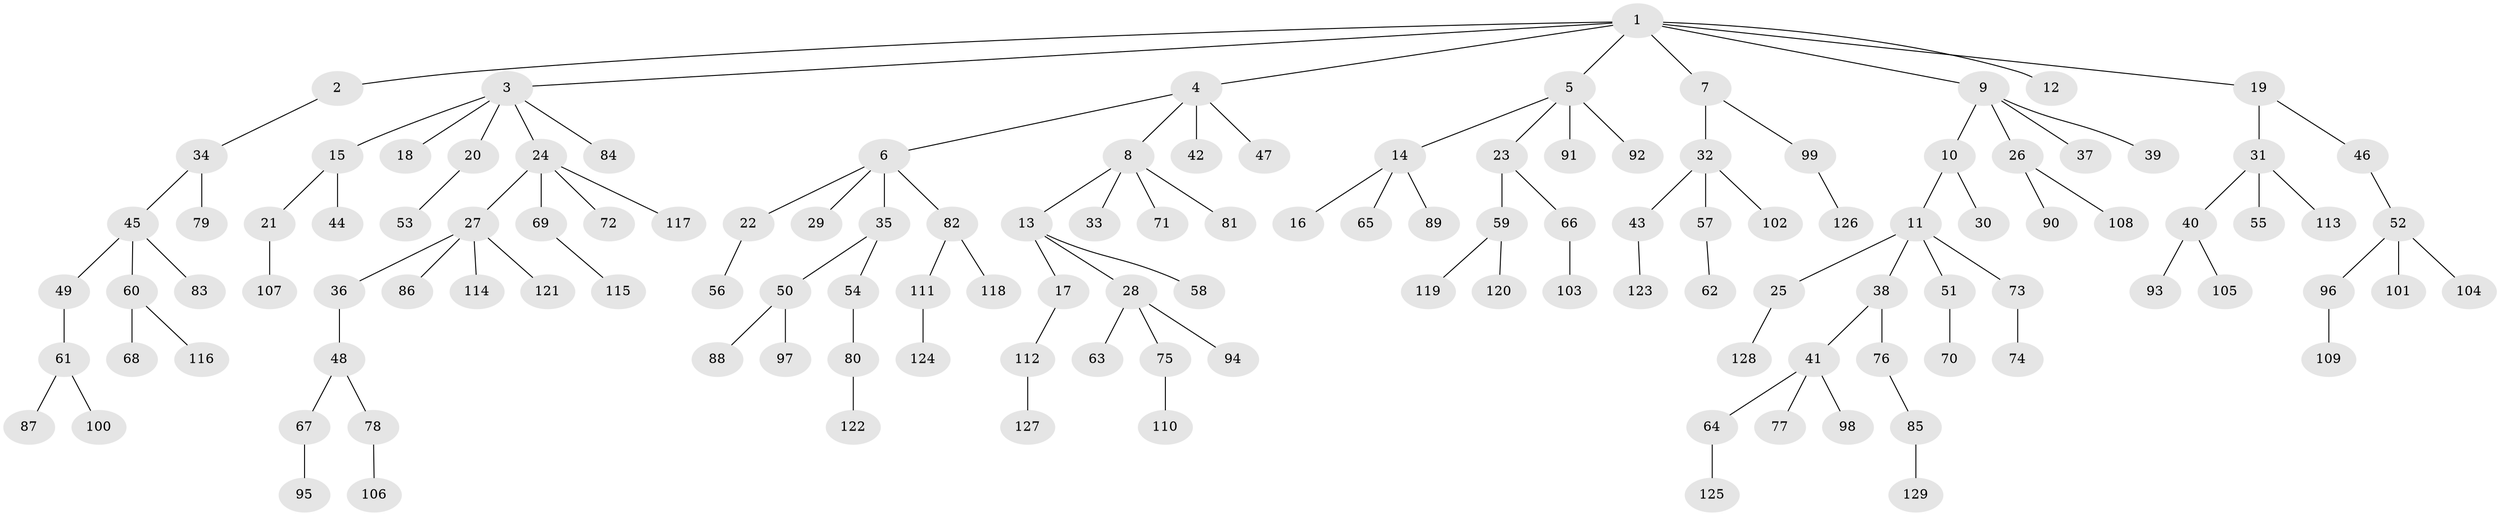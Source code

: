 // coarse degree distribution, {6: 0.025, 4: 0.05, 3: 0.175, 2: 0.325, 1: 0.425}
// Generated by graph-tools (version 1.1) at 2025/52/03/04/25 22:52:04]
// undirected, 129 vertices, 128 edges
graph export_dot {
  node [color=gray90,style=filled];
  1;
  2;
  3;
  4;
  5;
  6;
  7;
  8;
  9;
  10;
  11;
  12;
  13;
  14;
  15;
  16;
  17;
  18;
  19;
  20;
  21;
  22;
  23;
  24;
  25;
  26;
  27;
  28;
  29;
  30;
  31;
  32;
  33;
  34;
  35;
  36;
  37;
  38;
  39;
  40;
  41;
  42;
  43;
  44;
  45;
  46;
  47;
  48;
  49;
  50;
  51;
  52;
  53;
  54;
  55;
  56;
  57;
  58;
  59;
  60;
  61;
  62;
  63;
  64;
  65;
  66;
  67;
  68;
  69;
  70;
  71;
  72;
  73;
  74;
  75;
  76;
  77;
  78;
  79;
  80;
  81;
  82;
  83;
  84;
  85;
  86;
  87;
  88;
  89;
  90;
  91;
  92;
  93;
  94;
  95;
  96;
  97;
  98;
  99;
  100;
  101;
  102;
  103;
  104;
  105;
  106;
  107;
  108;
  109;
  110;
  111;
  112;
  113;
  114;
  115;
  116;
  117;
  118;
  119;
  120;
  121;
  122;
  123;
  124;
  125;
  126;
  127;
  128;
  129;
  1 -- 2;
  1 -- 3;
  1 -- 4;
  1 -- 5;
  1 -- 7;
  1 -- 9;
  1 -- 12;
  1 -- 19;
  2 -- 34;
  3 -- 15;
  3 -- 18;
  3 -- 20;
  3 -- 24;
  3 -- 84;
  4 -- 6;
  4 -- 8;
  4 -- 42;
  4 -- 47;
  5 -- 14;
  5 -- 23;
  5 -- 91;
  5 -- 92;
  6 -- 22;
  6 -- 29;
  6 -- 35;
  6 -- 82;
  7 -- 32;
  7 -- 99;
  8 -- 13;
  8 -- 33;
  8 -- 71;
  8 -- 81;
  9 -- 10;
  9 -- 26;
  9 -- 37;
  9 -- 39;
  10 -- 11;
  10 -- 30;
  11 -- 25;
  11 -- 38;
  11 -- 51;
  11 -- 73;
  13 -- 17;
  13 -- 28;
  13 -- 58;
  14 -- 16;
  14 -- 65;
  14 -- 89;
  15 -- 21;
  15 -- 44;
  17 -- 112;
  19 -- 31;
  19 -- 46;
  20 -- 53;
  21 -- 107;
  22 -- 56;
  23 -- 59;
  23 -- 66;
  24 -- 27;
  24 -- 69;
  24 -- 72;
  24 -- 117;
  25 -- 128;
  26 -- 90;
  26 -- 108;
  27 -- 36;
  27 -- 86;
  27 -- 114;
  27 -- 121;
  28 -- 63;
  28 -- 75;
  28 -- 94;
  31 -- 40;
  31 -- 55;
  31 -- 113;
  32 -- 43;
  32 -- 57;
  32 -- 102;
  34 -- 45;
  34 -- 79;
  35 -- 50;
  35 -- 54;
  36 -- 48;
  38 -- 41;
  38 -- 76;
  40 -- 93;
  40 -- 105;
  41 -- 64;
  41 -- 77;
  41 -- 98;
  43 -- 123;
  45 -- 49;
  45 -- 60;
  45 -- 83;
  46 -- 52;
  48 -- 67;
  48 -- 78;
  49 -- 61;
  50 -- 88;
  50 -- 97;
  51 -- 70;
  52 -- 96;
  52 -- 101;
  52 -- 104;
  54 -- 80;
  57 -- 62;
  59 -- 119;
  59 -- 120;
  60 -- 68;
  60 -- 116;
  61 -- 87;
  61 -- 100;
  64 -- 125;
  66 -- 103;
  67 -- 95;
  69 -- 115;
  73 -- 74;
  75 -- 110;
  76 -- 85;
  78 -- 106;
  80 -- 122;
  82 -- 111;
  82 -- 118;
  85 -- 129;
  96 -- 109;
  99 -- 126;
  111 -- 124;
  112 -- 127;
}
